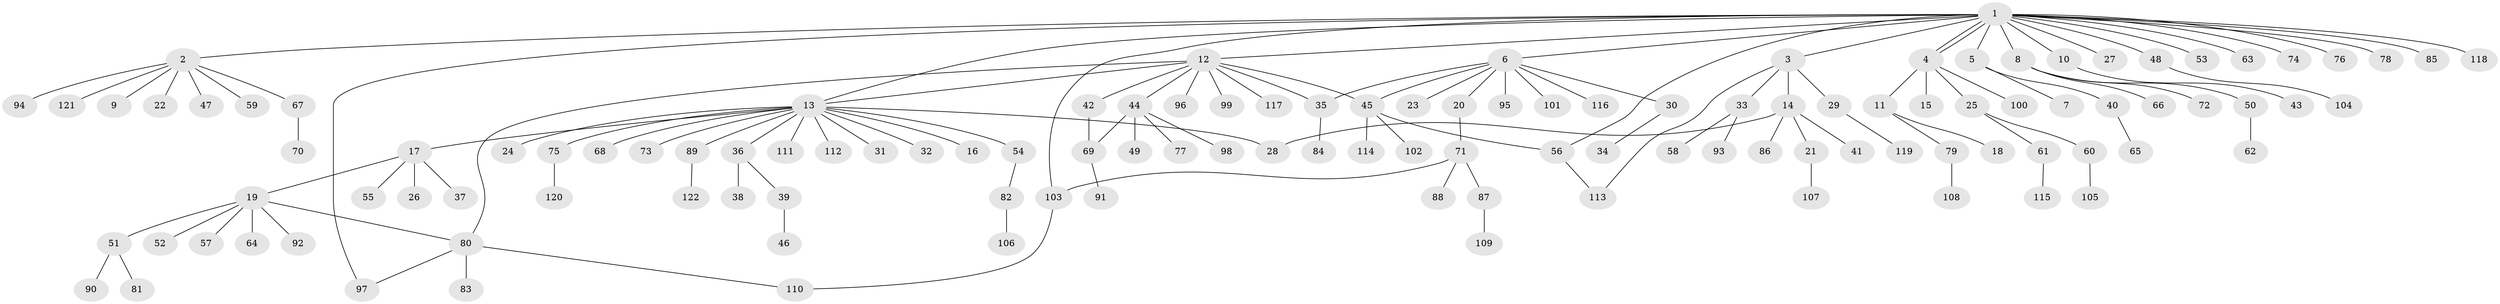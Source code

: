 // Generated by graph-tools (version 1.1) at 2025/11/02/27/25 16:11:12]
// undirected, 122 vertices, 133 edges
graph export_dot {
graph [start="1"]
  node [color=gray90,style=filled];
  1;
  2;
  3;
  4;
  5;
  6;
  7;
  8;
  9;
  10;
  11;
  12;
  13;
  14;
  15;
  16;
  17;
  18;
  19;
  20;
  21;
  22;
  23;
  24;
  25;
  26;
  27;
  28;
  29;
  30;
  31;
  32;
  33;
  34;
  35;
  36;
  37;
  38;
  39;
  40;
  41;
  42;
  43;
  44;
  45;
  46;
  47;
  48;
  49;
  50;
  51;
  52;
  53;
  54;
  55;
  56;
  57;
  58;
  59;
  60;
  61;
  62;
  63;
  64;
  65;
  66;
  67;
  68;
  69;
  70;
  71;
  72;
  73;
  74;
  75;
  76;
  77;
  78;
  79;
  80;
  81;
  82;
  83;
  84;
  85;
  86;
  87;
  88;
  89;
  90;
  91;
  92;
  93;
  94;
  95;
  96;
  97;
  98;
  99;
  100;
  101;
  102;
  103;
  104;
  105;
  106;
  107;
  108;
  109;
  110;
  111;
  112;
  113;
  114;
  115;
  116;
  117;
  118;
  119;
  120;
  121;
  122;
  1 -- 2;
  1 -- 3;
  1 -- 4;
  1 -- 4;
  1 -- 5;
  1 -- 6;
  1 -- 8;
  1 -- 10;
  1 -- 12;
  1 -- 13;
  1 -- 27;
  1 -- 48;
  1 -- 53;
  1 -- 56;
  1 -- 63;
  1 -- 74;
  1 -- 76;
  1 -- 78;
  1 -- 85;
  1 -- 97;
  1 -- 103;
  1 -- 118;
  2 -- 9;
  2 -- 22;
  2 -- 47;
  2 -- 59;
  2 -- 67;
  2 -- 94;
  2 -- 121;
  3 -- 14;
  3 -- 29;
  3 -- 33;
  3 -- 113;
  4 -- 11;
  4 -- 15;
  4 -- 25;
  4 -- 100;
  5 -- 7;
  5 -- 40;
  6 -- 20;
  6 -- 23;
  6 -- 30;
  6 -- 35;
  6 -- 45;
  6 -- 95;
  6 -- 101;
  6 -- 116;
  8 -- 50;
  8 -- 66;
  8 -- 72;
  10 -- 43;
  11 -- 18;
  11 -- 79;
  12 -- 13;
  12 -- 35;
  12 -- 42;
  12 -- 44;
  12 -- 45;
  12 -- 80;
  12 -- 96;
  12 -- 99;
  12 -- 117;
  13 -- 16;
  13 -- 17;
  13 -- 24;
  13 -- 28;
  13 -- 31;
  13 -- 32;
  13 -- 36;
  13 -- 54;
  13 -- 68;
  13 -- 73;
  13 -- 75;
  13 -- 89;
  13 -- 111;
  13 -- 112;
  14 -- 21;
  14 -- 28;
  14 -- 41;
  14 -- 86;
  17 -- 19;
  17 -- 26;
  17 -- 37;
  17 -- 55;
  19 -- 51;
  19 -- 52;
  19 -- 57;
  19 -- 64;
  19 -- 80;
  19 -- 92;
  20 -- 71;
  21 -- 107;
  25 -- 60;
  25 -- 61;
  29 -- 119;
  30 -- 34;
  33 -- 58;
  33 -- 93;
  35 -- 84;
  36 -- 38;
  36 -- 39;
  39 -- 46;
  40 -- 65;
  42 -- 69;
  44 -- 49;
  44 -- 69;
  44 -- 77;
  44 -- 98;
  45 -- 56;
  45 -- 102;
  45 -- 114;
  48 -- 104;
  50 -- 62;
  51 -- 81;
  51 -- 90;
  54 -- 82;
  56 -- 113;
  60 -- 105;
  61 -- 115;
  67 -- 70;
  69 -- 91;
  71 -- 87;
  71 -- 88;
  71 -- 103;
  75 -- 120;
  79 -- 108;
  80 -- 83;
  80 -- 97;
  80 -- 110;
  82 -- 106;
  87 -- 109;
  89 -- 122;
  103 -- 110;
}
